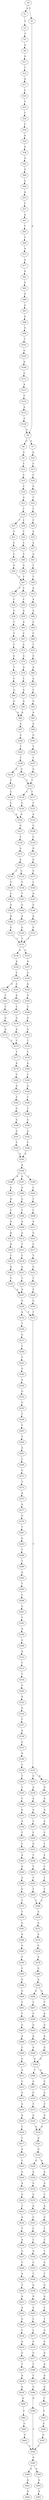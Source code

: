 strict digraph  {
	S0 -> S1 [ label = A ];
	S0 -> S2 [ label = T ];
	S1 -> S3 [ label = T ];
	S2 -> S4 [ label = A ];
	S3 -> S5 [ label = C ];
	S4 -> S6 [ label = G ];
	S4 -> S7 [ label = A ];
	S5 -> S8 [ label = G ];
	S6 -> S9 [ label = G ];
	S7 -> S10 [ label = A ];
	S8 -> S11 [ label = G ];
	S9 -> S12 [ label = T ];
	S10 -> S13 [ label = C ];
	S11 -> S14 [ label = T ];
	S12 -> S15 [ label = C ];
	S13 -> S16 [ label = C ];
	S14 -> S17 [ label = A ];
	S15 -> S18 [ label = C ];
	S16 -> S19 [ label = G ];
	S17 -> S20 [ label = G ];
	S18 -> S21 [ label = G ];
	S19 -> S22 [ label = T ];
	S20 -> S23 [ label = T ];
	S21 -> S24 [ label = T ];
	S22 -> S25 [ label = T ];
	S23 -> S26 [ label = T ];
	S24 -> S27 [ label = T ];
	S24 -> S28 [ label = C ];
	S25 -> S29 [ label = C ];
	S26 -> S30 [ label = C ];
	S27 -> S31 [ label = T ];
	S28 -> S32 [ label = C ];
	S29 -> S33 [ label = A ];
	S30 -> S34 [ label = A ];
	S31 -> S35 [ label = C ];
	S32 -> S36 [ label = C ];
	S33 -> S37 [ label = A ];
	S34 -> S38 [ label = A ];
	S35 -> S39 [ label = C ];
	S36 -> S40 [ label = C ];
	S37 -> S41 [ label = A ];
	S38 -> S42 [ label = A ];
	S39 -> S43 [ label = G ];
	S40 -> S44 [ label = G ];
	S41 -> S45 [ label = T ];
	S42 -> S46 [ label = A ];
	S43 -> S47 [ label = T ];
	S44 -> S47 [ label = T ];
	S45 -> S48 [ label = T ];
	S46 -> S49 [ label = G ];
	S47 -> S50 [ label = T ];
	S47 -> S51 [ label = C ];
	S48 -> S52 [ label = A ];
	S49 -> S53 [ label = A ];
	S50 -> S54 [ label = C ];
	S51 -> S55 [ label = C ];
	S52 -> S56 [ label = A ];
	S53 -> S57 [ label = C ];
	S54 -> S58 [ label = G ];
	S55 -> S59 [ label = A ];
	S56 -> S60 [ label = A ];
	S57 -> S61 [ label = A ];
	S58 -> S62 [ label = T ];
	S59 -> S63 [ label = A ];
	S60 -> S64 [ label = C ];
	S61 -> S65 [ label = T ];
	S62 -> S66 [ label = T ];
	S63 -> S67 [ label = C ];
	S64 -> S68 [ label = C ];
	S65 -> S69 [ label = T ];
	S66 -> S70 [ label = C ];
	S67 -> S71 [ label = C ];
	S68 -> S72 [ label = T ];
	S69 -> S73 [ label = A ];
	S70 -> S74 [ label = G ];
	S71 -> S75 [ label = G ];
	S72 -> S76 [ label = G ];
	S73 -> S77 [ label = A ];
	S74 -> S78 [ label = T ];
	S75 -> S79 [ label = A ];
	S76 -> S80 [ label = A ];
	S77 -> S81 [ label = A ];
	S78 -> S82 [ label = C ];
	S79 -> S83 [ label = C ];
	S80 -> S84 [ label = A ];
	S81 -> S85 [ label = G ];
	S82 -> S86 [ label = G ];
	S83 -> S87 [ label = G ];
	S84 -> S88 [ label = C ];
	S85 -> S89 [ label = A ];
	S86 -> S90 [ label = G ];
	S87 -> S91 [ label = G ];
	S88 -> S92 [ label = G ];
	S89 -> S93 [ label = G ];
	S90 -> S94 [ label = A ];
	S91 -> S94 [ label = A ];
	S92 -> S95 [ label = A ];
	S93 -> S96 [ label = A ];
	S94 -> S97 [ label = A ];
	S95 -> S98 [ label = G ];
	S96 -> S99 [ label = G ];
	S97 -> S100 [ label = C ];
	S98 -> S101 [ label = G ];
	S99 -> S102 [ label = T ];
	S100 -> S103 [ label = T ];
	S101 -> S104 [ label = T ];
	S102 -> S105 [ label = G ];
	S103 -> S106 [ label = T ];
	S104 -> S107 [ label = T ];
	S105 -> S108 [ label = A ];
	S106 -> S109 [ label = G ];
	S106 -> S110 [ label = C ];
	S107 -> S111 [ label = G ];
	S108 -> S112 [ label = G ];
	S109 -> S113 [ label = T ];
	S110 -> S114 [ label = T ];
	S111 -> S113 [ label = T ];
	S112 -> S115 [ label = A ];
	S113 -> S116 [ label = C ];
	S113 -> S117 [ label = T ];
	S114 -> S118 [ label = C ];
	S115 -> S119 [ label = C ];
	S116 -> S120 [ label = C ];
	S117 -> S121 [ label = T ];
	S118 -> S122 [ label = C ];
	S119 -> S123 [ label = A ];
	S120 -> S124 [ label = A ];
	S121 -> S125 [ label = A ];
	S122 -> S124 [ label = A ];
	S123 -> S126 [ label = T ];
	S124 -> S127 [ label = G ];
	S125 -> S128 [ label = G ];
	S126 -> S4 [ label = A ];
	S127 -> S129 [ label = T ];
	S128 -> S130 [ label = C ];
	S129 -> S131 [ label = A ];
	S130 -> S132 [ label = G ];
	S131 -> S133 [ label = A ];
	S132 -> S134 [ label = G ];
	S133 -> S135 [ label = G ];
	S133 -> S136 [ label = C ];
	S134 -> S137 [ label = G ];
	S135 -> S138 [ label = T ];
	S136 -> S139 [ label = T ];
	S137 -> S140 [ label = T ];
	S138 -> S141 [ label = T ];
	S139 -> S142 [ label = C ];
	S140 -> S143 [ label = A ];
	S141 -> S144 [ label = G ];
	S142 -> S145 [ label = G ];
	S143 -> S146 [ label = G ];
	S144 -> S147 [ label = A ];
	S145 -> S148 [ label = A ];
	S146 -> S149 [ label = A ];
	S147 -> S150 [ label = G ];
	S148 -> S151 [ label = G ];
	S149 -> S152 [ label = G ];
	S150 -> S153 [ label = T ];
	S151 -> S153 [ label = T ];
	S152 -> S153 [ label = T ];
	S153 -> S154 [ label = A ];
	S153 -> S155 [ label = C ];
	S154 -> S156 [ label = A ];
	S155 -> S157 [ label = A ];
	S156 -> S158 [ label = C ];
	S157 -> S159 [ label = G ];
	S158 -> S160 [ label = G ];
	S158 -> S161 [ label = C ];
	S159 -> S162 [ label = A ];
	S160 -> S163 [ label = T ];
	S161 -> S164 [ label = A ];
	S162 -> S165 [ label = A ];
	S163 -> S166 [ label = C ];
	S164 -> S167 [ label = C ];
	S165 -> S168 [ label = C ];
	S166 -> S169 [ label = G ];
	S167 -> S170 [ label = G ];
	S168 -> S171 [ label = A ];
	S169 -> S172 [ label = A ];
	S170 -> S173 [ label = A ];
	S171 -> S174 [ label = G ];
	S172 -> S175 [ label = C ];
	S173 -> S175 [ label = C ];
	S174 -> S176 [ label = T ];
	S175 -> S177 [ label = T ];
	S176 -> S178 [ label = T ];
	S177 -> S179 [ label = A ];
	S178 -> S180 [ label = A ];
	S179 -> S181 [ label = C ];
	S180 -> S182 [ label = C ];
	S181 -> S183 [ label = A ];
	S182 -> S184 [ label = G ];
	S183 -> S185 [ label = T ];
	S184 -> S186 [ label = T ];
	S185 -> S187 [ label = G ];
	S186 -> S188 [ label = C ];
	S187 -> S189 [ label = G ];
	S188 -> S190 [ label = G ];
	S189 -> S191 [ label = G ];
	S190 -> S192 [ label = G ];
	S191 -> S193 [ label = T ];
	S192 -> S194 [ label = T ];
	S193 -> S195 [ label = A ];
	S194 -> S195 [ label = A ];
	S195 -> S196 [ label = A ];
	S196 -> S197 [ label = G ];
	S196 -> S198 [ label = A ];
	S196 -> S199 [ label = C ];
	S197 -> S200 [ label = G ];
	S198 -> S201 [ label = G ];
	S199 -> S202 [ label = C ];
	S200 -> S203 [ label = G ];
	S201 -> S204 [ label = A ];
	S202 -> S205 [ label = T ];
	S203 -> S206 [ label = T ];
	S204 -> S207 [ label = C ];
	S205 -> S208 [ label = C ];
	S206 -> S209 [ label = A ];
	S207 -> S210 [ label = A ];
	S208 -> S211 [ label = A ];
	S209 -> S212 [ label = G ];
	S210 -> S213 [ label = A ];
	S211 -> S214 [ label = G ];
	S212 -> S215 [ label = T ];
	S213 -> S216 [ label = A ];
	S214 -> S217 [ label = C ];
	S215 -> S218 [ label = C ];
	S216 -> S219 [ label = C ];
	S217 -> S220 [ label = T ];
	S218 -> S221 [ label = A ];
	S219 -> S222 [ label = A ];
	S220 -> S223 [ label = G ];
	S221 -> S224 [ label = T ];
	S222 -> S225 [ label = T ];
	S223 -> S226 [ label = T ];
	S224 -> S227 [ label = A ];
	S225 -> S227 [ label = A ];
	S226 -> S228 [ label = A ];
	S227 -> S229 [ label = G ];
	S228 -> S230 [ label = G ];
	S229 -> S231 [ label = T ];
	S229 -> S232 [ label = A ];
	S230 -> S231 [ label = T ];
	S231 -> S233 [ label = T ];
	S232 -> S234 [ label = T ];
	S233 -> S235 [ label = G ];
	S233 -> S236 [ label = A ];
	S234 -> S237 [ label = G ];
	S235 -> S238 [ label = A ];
	S236 -> S239 [ label = G ];
	S237 -> S240 [ label = T ];
	S238 -> S241 [ label = A ];
	S239 -> S242 [ label = A ];
	S240 -> S243 [ label = T ];
	S241 -> S244 [ label = A ];
	S242 -> S245 [ label = A ];
	S243 -> S246 [ label = G ];
	S244 -> S247 [ label = C ];
	S245 -> S248 [ label = A ];
	S246 -> S249 [ label = A ];
	S247 -> S250 [ label = C ];
	S248 -> S251 [ label = C ];
	S249 -> S252 [ label = G ];
	S250 -> S253 [ label = G ];
	S251 -> S254 [ label = T ];
	S252 -> S255 [ label = G ];
	S253 -> S256 [ label = T ];
	S254 -> S257 [ label = C ];
	S255 -> S258 [ label = T ];
	S256 -> S259 [ label = T ];
	S257 -> S260 [ label = T ];
	S258 -> S261 [ label = T ];
	S259 -> S262 [ label = T ];
	S260 -> S263 [ label = T ];
	S261 -> S264 [ label = T ];
	S262 -> S265 [ label = T ];
	S263 -> S266 [ label = T ];
	S264 -> S267 [ label = A ];
	S265 -> S268 [ label = C ];
	S266 -> S268 [ label = C ];
	S267 -> S269 [ label = C ];
	S268 -> S270 [ label = G ];
	S269 -> S271 [ label = G ];
	S270 -> S272 [ label = A ];
	S271 -> S273 [ label = T ];
	S272 -> S274 [ label = A ];
	S273 -> S275 [ label = A ];
	S274 -> S276 [ label = G ];
	S275 -> S277 [ label = A ];
	S276 -> S278 [ label = A ];
	S277 -> S279 [ label = G ];
	S278 -> S280 [ label = G ];
	S279 -> S281 [ label = T ];
	S280 -> S282 [ label = A ];
	S281 -> S283 [ label = G ];
	S282 -> S284 [ label = C ];
	S282 -> S285 [ label = G ];
	S283 -> S286 [ label = T ];
	S284 -> S287 [ label = T ];
	S285 -> S288 [ label = T ];
	S286 -> S289 [ label = T ];
	S287 -> S290 [ label = C ];
	S288 -> S291 [ label = A ];
	S289 -> S292 [ label = A ];
	S290 -> S293 [ label = G ];
	S291 -> S294 [ label = G ];
	S292 -> S295 [ label = T ];
	S293 -> S296 [ label = A ];
	S294 -> S297 [ label = A ];
	S295 -> S298 [ label = C ];
	S296 -> S299 [ label = G ];
	S297 -> S300 [ label = G ];
	S298 -> S301 [ label = G ];
	S299 -> S302 [ label = G ];
	S300 -> S302 [ label = G ];
	S301 -> S303 [ label = T ];
	S302 -> S304 [ label = T ];
	S302 -> S305 [ label = A ];
	S303 -> S306 [ label = A ];
	S304 -> S307 [ label = A ];
	S305 -> S308 [ label = G ];
	S306 -> S309 [ label = G ];
	S307 -> S310 [ label = G ];
	S308 -> S311 [ label = G ];
	S309 -> S312 [ label = A ];
	S310 -> S313 [ label = T ];
	S311 -> S314 [ label = T ];
	S312 -> S315 [ label = T ];
	S313 -> S316 [ label = A ];
	S314 -> S317 [ label = A ];
	S315 -> S318 [ label = T ];
	S316 -> S319 [ label = A ];
	S317 -> S319 [ label = A ];
	S318 -> S320 [ label = C ];
	S319 -> S321 [ label = A ];
	S320 -> S322 [ label = A ];
	S321 -> S323 [ label = G ];
	S322 -> S324 [ label = G ];
	S323 -> S325 [ label = A ];
	S323 -> S326 [ label = G ];
	S324 -> S327 [ label = C ];
	S325 -> S328 [ label = A ];
	S326 -> S329 [ label = A ];
	S327 -> S330 [ label = A ];
	S328 -> S331 [ label = G ];
	S329 -> S332 [ label = G ];
	S330 -> S333 [ label = G ];
	S331 -> S334 [ label = T ];
	S332 -> S335 [ label = G ];
	S333 -> S336 [ label = A ];
	S334 -> S337 [ label = A ];
	S335 -> S338 [ label = A ];
	S336 -> S339 [ label = C ];
	S337 -> S340 [ label = G ];
	S338 -> S341 [ label = C ];
	S339 -> S342 [ label = T ];
	S340 -> S343 [ label = T ];
	S341 -> S344 [ label = C ];
	S342 -> S345 [ label = T ];
	S343 -> S346 [ label = C ];
	S344 -> S347 [ label = C ];
	S345 -> S348 [ label = C ];
	S346 -> S349 [ label = T ];
	S347 -> S350 [ label = A ];
	S348 -> S351 [ label = G ];
	S349 -> S352 [ label = G ];
	S350 -> S353 [ label = C ];
	S351 -> S354 [ label = A ];
	S352 -> S355 [ label = T ];
	S353 -> S356 [ label = T ];
	S354 -> S357 [ label = T ];
	S355 -> S358 [ label = G ];
	S356 -> S359 [ label = A ];
	S357 -> S360 [ label = C ];
	S358 -> S361 [ label = A ];
	S359 -> S362 [ label = G ];
	S360 -> S363 [ label = A ];
	S361 -> S364 [ label = C ];
	S362 -> S365 [ label = A ];
	S363 -> S366 [ label = A ];
	S364 -> S367 [ label = T ];
	S365 -> S368 [ label = C ];
	S366 -> S369 [ label = A ];
	S367 -> S370 [ label = A ];
	S368 -> S371 [ label = C ];
	S369 -> S372 [ label = G ];
	S370 -> S373 [ label = G ];
	S371 -> S374 [ label = C ];
	S372 -> S375 [ label = T ];
	S373 -> S376 [ label = G ];
	S374 -> S377 [ label = G ];
	S375 -> S378 [ label = T ];
	S376 -> S379 [ label = A ];
	S377 -> S380 [ label = T ];
	S378 -> S381 [ label = G ];
	S379 -> S382 [ label = G ];
	S380 -> S383 [ label = C ];
	S381 -> S384 [ label = A ];
	S382 -> S385 [ label = A ];
	S383 -> S386 [ label = G ];
	S384 -> S387 [ label = G ];
	S385 -> S388 [ label = C ];
	S386 -> S389 [ label = G ];
	S387 -> S390 [ label = C ];
	S388 -> S391 [ label = C ];
	S389 -> S392 [ label = T ];
	S390 -> S393 [ label = C ];
	S391 -> S394 [ label = G ];
	S392 -> S395 [ label = A ];
	S393 -> S396 [ label = G ];
	S394 -> S397 [ label = G ];
	S395 -> S398 [ label = A ];
	S395 -> S399 [ label = G ];
	S396 -> S400 [ label = G ];
	S397 -> S392 [ label = T ];
	S398 -> S401 [ label = A ];
	S399 -> S402 [ label = A ];
	S400 -> S403 [ label = T ];
	S401 -> S404 [ label = A ];
	S402 -> S405 [ label = A ];
	S403 -> S406 [ label = T ];
	S406 -> S407 [ label = G ];
	S407 -> S408 [ label = A ];
	S408 -> S409 [ label = C ];
	S409 -> S410 [ label = G ];
	S410 -> S411 [ label = A ];
	S411 -> S412 [ label = C ];
	S412 -> S413 [ label = G ];
	S413 -> S414 [ label = G ];
	S414 -> S415 [ label = A ];
	S415 -> S416 [ label = T ];
	S416 -> S417 [ label = T ];
	S417 -> S418 [ label = A ];
	S418 -> S419 [ label = C ];
	S419 -> S420 [ label = G ];
	S420 -> S421 [ label = A ];
	S421 -> S422 [ label = G ];
	S422 -> S423 [ label = T ];
	S423 -> S424 [ label = A ];
	S424 -> S425 [ label = T ];
	S425 -> S426 [ label = A ];
	S426 -> S427 [ label = G ];
	S427 -> S428 [ label = T ];
	S428 -> S429 [ label = A ];
	S429 -> S430 [ label = T ];
	S430 -> S431 [ label = A ];
	S431 -> S432 [ label = A ];
	S432 -> S433 [ label = G ];
	S433 -> S434 [ label = C ];
	S434 -> S435 [ label = A ];
	S435 -> S436 [ label = G ];
	S436 -> S437 [ label = T ];
	S437 -> S438 [ label = A ];
	S438 -> S439 [ label = A ];
	S439 -> S440 [ label = A ];
	S440 -> S441 [ label = C ];
	S441 -> S442 [ label = G ];
	S442 -> S443 [ label = G ];
	S443 -> S392 [ label = T ];
}
